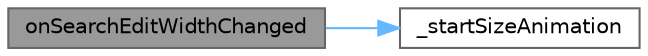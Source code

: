 digraph "onSearchEditWidthChanged"
{
 // LATEX_PDF_SIZE
  bgcolor="transparent";
  edge [fontname=Helvetica,fontsize=10,labelfontname=Helvetica,labelfontsize=10];
  node [fontname=Helvetica,fontsize=10,shape=box,height=0.2,width=0.4];
  rankdir="LR";
  Node1 [id="Node000001",label="onSearchEditWidthChanged",height=0.2,width=0.4,color="gray40", fillcolor="grey60", style="filled", fontcolor="black",tooltip="搜索编辑框宽度变化槽函数"];
  Node1 -> Node2 [id="edge1_Node000001_Node000002",color="steelblue1",style="solid",tooltip=" "];
  Node2 [id="Node000002",label="_startSizeAnimation",height=0.2,width=0.4,color="grey40", fillcolor="white", style="filled",URL="$class_ela_suggest_box_private.html#ad3fe64acd0c974f31263e3c5c7899434",tooltip="启动尺寸动画"];
}
